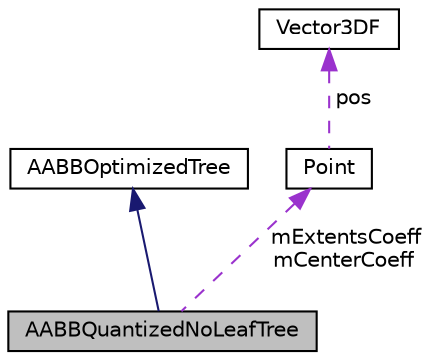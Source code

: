 digraph "AABBQuantizedNoLeafTree"
{
  edge [fontname="Helvetica",fontsize="10",labelfontname="Helvetica",labelfontsize="10"];
  node [fontname="Helvetica",fontsize="10",shape=record];
  Node1 [label="AABBQuantizedNoLeafTree",height=0.2,width=0.4,color="black", fillcolor="grey75", style="filled", fontcolor="black"];
  Node2 -> Node1 [dir="back",color="midnightblue",fontsize="10",style="solid"];
  Node2 [label="AABBOptimizedTree",height=0.2,width=0.4,color="black", fillcolor="white", style="filled",URL="$class_a_a_b_b_optimized_tree.html"];
  Node3 -> Node1 [dir="back",color="darkorchid3",fontsize="10",style="dashed",label=" mExtentsCoeff\nmCenterCoeff" ];
  Node3 [label="Point",height=0.2,width=0.4,color="black", fillcolor="white", style="filled",URL="$class_point.html"];
  Node4 -> Node3 [dir="back",color="darkorchid3",fontsize="10",style="dashed",label=" pos" ];
  Node4 [label="Vector3DF",height=0.2,width=0.4,color="black", fillcolor="white", style="filled",URL="$class_vector3_d_f.html"];
}
